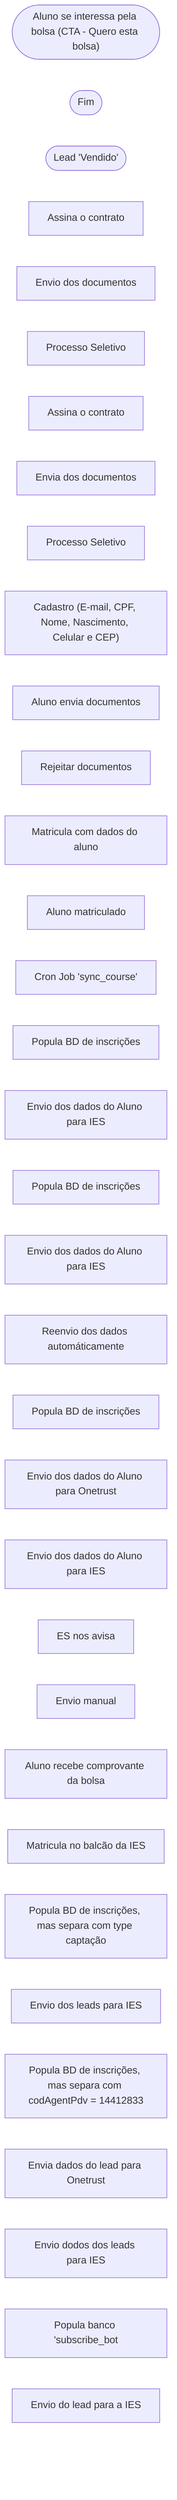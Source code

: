 flowchart LR
    %% Start
    INICIO(["Aluno se interessa pela bolsa (CTA - Quero esta bolsa)"]) 
    FIM(["Fim"])
    LEAD(["Lead 'Vendido'"])

    AC1["Assina o contrato"]
    AC2["Envio dos documentos"]
    AC3["Processo Seletivo"]
    AC4["Assina o contrato"]
    AC5["Envia dos documentos"]
    AC6["Processo Seletivo"]

    AC7["Cadastro (E-mail, CPF, Nome, Nascimento, Celular e CEP)"]
    AC8["Aluno envia documentos"]
    AC9["Rejeitar documentos"]
    AC10["Matricula com dados do aluno"]
    AC11["Aluno matriculado"]

    AC12["Cron Job 'sync_course'"]
    AC13["Popula BD de inscrições"]
    AC14["Envio dos dados do Aluno para IES"]
    AC15["Popula BD de inscrições"]
    AC16["Envio dos dados do Aluno para IES"]
    AC17["Reenvio dos dados automáticamente"]

    AC18["Popula BD de inscrições"]
    AC19["Envio dos dados do Aluno para Onetrust"]
    AC20["Envio dos dados do Aluno para IES"]
    AC21["ES nos avisa"]
    AC22["Envio manual"]
    AC23["Aluno recebe comprovante da bolsa"]
    AC24["Matricula no balcão da IES"]

    AC25["Popula BD de inscrições, mas separa com type captação"]
    AC26["Envio dos leads para IES"]
    AC27["Popula BD de inscrições, mas separa com codAgentPdv = 14412833"]
    AC28["Envia dados do lead para Onetrust"]
    AC29["Envio dodos dos leads para IES"]
    AC30["Popula banco 'subscribe_bot"]
    AC31["Envio do lead para a IES"]